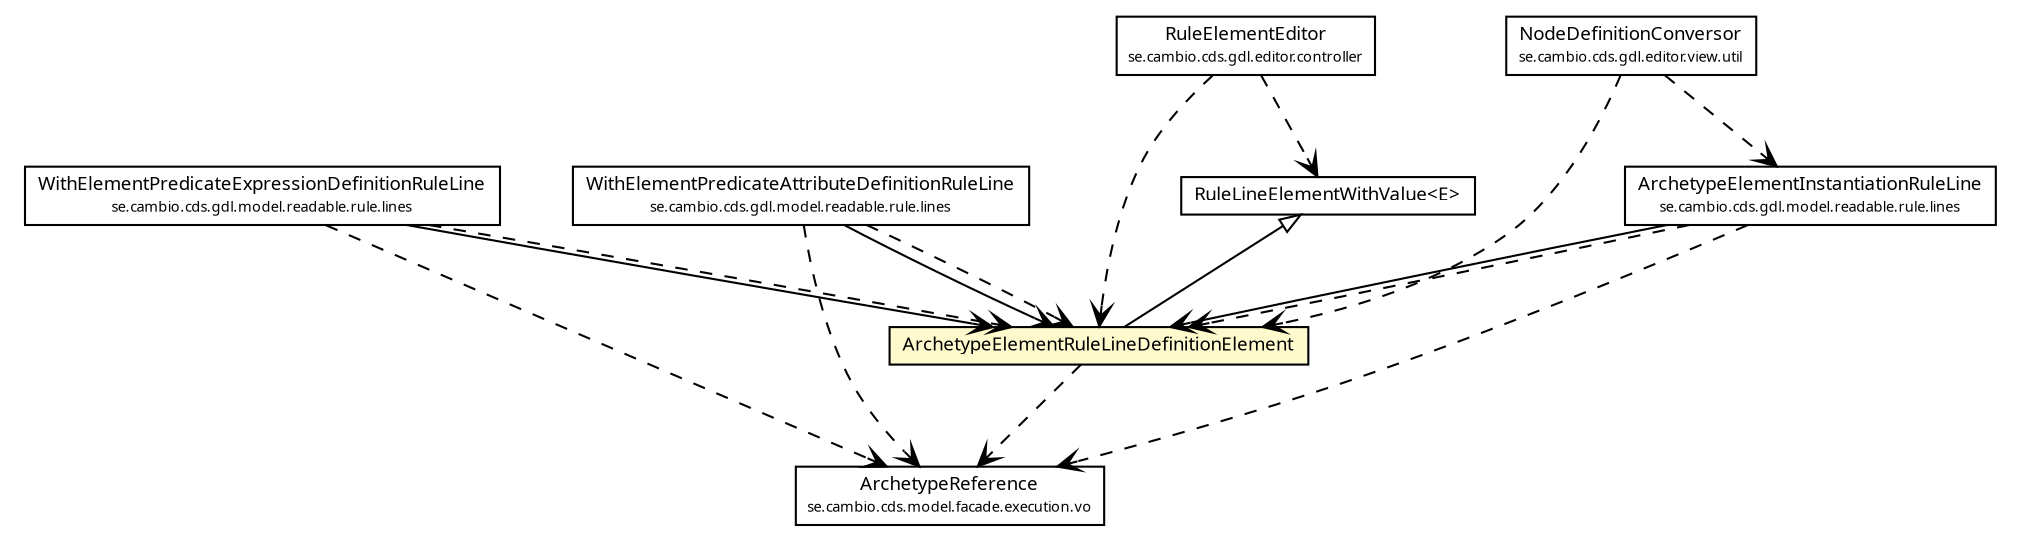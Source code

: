 #!/usr/local/bin/dot
#
# Class diagram 
# Generated by UMLGraph version R5_6 (http://www.umlgraph.org/)
#

digraph G {
	edge [fontname="Trebuchet MS",fontsize=10,labelfontname="Trebuchet MS",labelfontsize=10];
	node [fontname="Trebuchet MS",fontsize=10,shape=plaintext];
	nodesep=0.25;
	ranksep=0.5;
	// se.cambio.cds.model.facade.execution.vo.ArchetypeReference
	c78687 [label=<<table title="se.cambio.cds.model.facade.execution.vo.ArchetypeReference" border="0" cellborder="1" cellspacing="0" cellpadding="2" port="p" href="../../../../../../model/facade/execution/vo/ArchetypeReference.html">
		<tr><td><table border="0" cellspacing="0" cellpadding="1">
<tr><td align="center" balign="center"><font face="Trebuchet MS"> ArchetypeReference </font></td></tr>
<tr><td align="center" balign="center"><font face="Trebuchet MS" point-size="7.0"> se.cambio.cds.model.facade.execution.vo </font></td></tr>
		</table></td></tr>
		</table>>, URL="../../../../../../model/facade/execution/vo/ArchetypeReference.html", fontname="Trebuchet MS", fontcolor="black", fontsize=9.0];
	// se.cambio.cds.gdl.model.readable.rule.lines.WithElementPredicateExpressionDefinitionRuleLine
	c78696 [label=<<table title="se.cambio.cds.gdl.model.readable.rule.lines.WithElementPredicateExpressionDefinitionRuleLine" border="0" cellborder="1" cellspacing="0" cellpadding="2" port="p" href="../WithElementPredicateExpressionDefinitionRuleLine.html">
		<tr><td><table border="0" cellspacing="0" cellpadding="1">
<tr><td align="center" balign="center"><font face="Trebuchet MS"> WithElementPredicateExpressionDefinitionRuleLine </font></td></tr>
<tr><td align="center" balign="center"><font face="Trebuchet MS" point-size="7.0"> se.cambio.cds.gdl.model.readable.rule.lines </font></td></tr>
		</table></td></tr>
		</table>>, URL="../WithElementPredicateExpressionDefinitionRuleLine.html", fontname="Trebuchet MS", fontcolor="black", fontsize=9.0];
	// se.cambio.cds.gdl.model.readable.rule.lines.WithElementPredicateAttributeDefinitionRuleLine
	c78697 [label=<<table title="se.cambio.cds.gdl.model.readable.rule.lines.WithElementPredicateAttributeDefinitionRuleLine" border="0" cellborder="1" cellspacing="0" cellpadding="2" port="p" href="../WithElementPredicateAttributeDefinitionRuleLine.html">
		<tr><td><table border="0" cellspacing="0" cellpadding="1">
<tr><td align="center" balign="center"><font face="Trebuchet MS"> WithElementPredicateAttributeDefinitionRuleLine </font></td></tr>
<tr><td align="center" balign="center"><font face="Trebuchet MS" point-size="7.0"> se.cambio.cds.gdl.model.readable.rule.lines </font></td></tr>
		</table></td></tr>
		</table>>, URL="../WithElementPredicateAttributeDefinitionRuleLine.html", fontname="Trebuchet MS", fontcolor="black", fontsize=9.0];
	// se.cambio.cds.gdl.model.readable.rule.lines.ArchetypeElementInstantiationRuleLine
	c78715 [label=<<table title="se.cambio.cds.gdl.model.readable.rule.lines.ArchetypeElementInstantiationRuleLine" border="0" cellborder="1" cellspacing="0" cellpadding="2" port="p" href="../ArchetypeElementInstantiationRuleLine.html">
		<tr><td><table border="0" cellspacing="0" cellpadding="1">
<tr><td align="center" balign="center"><font face="Trebuchet MS"> ArchetypeElementInstantiationRuleLine </font></td></tr>
<tr><td align="center" balign="center"><font face="Trebuchet MS" point-size="7.0"> se.cambio.cds.gdl.model.readable.rule.lines </font></td></tr>
		</table></td></tr>
		</table>>, URL="../ArchetypeElementInstantiationRuleLine.html", fontname="Trebuchet MS", fontcolor="black", fontsize=9.0];
	// se.cambio.cds.gdl.model.readable.rule.lines.elements.RuleLineElementWithValue<E>
	c78718 [label=<<table title="se.cambio.cds.gdl.model.readable.rule.lines.elements.RuleLineElementWithValue" border="0" cellborder="1" cellspacing="0" cellpadding="2" port="p" href="./RuleLineElementWithValue.html">
		<tr><td><table border="0" cellspacing="0" cellpadding="1">
<tr><td align="center" balign="center"><font face="Trebuchet MS"> RuleLineElementWithValue&lt;E&gt; </font></td></tr>
		</table></td></tr>
		</table>>, URL="./RuleLineElementWithValue.html", fontname="Trebuchet MS", fontcolor="black", fontsize=9.0];
	// se.cambio.cds.gdl.model.readable.rule.lines.elements.ArchetypeElementRuleLineDefinitionElement
	c78734 [label=<<table title="se.cambio.cds.gdl.model.readable.rule.lines.elements.ArchetypeElementRuleLineDefinitionElement" border="0" cellborder="1" cellspacing="0" cellpadding="2" port="p" bgcolor="lemonChiffon" href="./ArchetypeElementRuleLineDefinitionElement.html">
		<tr><td><table border="0" cellspacing="0" cellpadding="1">
<tr><td align="center" balign="center"><font face="Trebuchet MS"> ArchetypeElementRuleLineDefinitionElement </font></td></tr>
		</table></td></tr>
		</table>>, URL="./ArchetypeElementRuleLineDefinitionElement.html", fontname="Trebuchet MS", fontcolor="black", fontsize=9.0];
	// se.cambio.cds.gdl.editor.controller.RuleElementEditor
	c78863 [label=<<table title="se.cambio.cds.gdl.editor.controller.RuleElementEditor" border="0" cellborder="1" cellspacing="0" cellpadding="2" port="p" href="../../../../../editor/controller/RuleElementEditor.html">
		<tr><td><table border="0" cellspacing="0" cellpadding="1">
<tr><td align="center" balign="center"><font face="Trebuchet MS"> RuleElementEditor </font></td></tr>
<tr><td align="center" balign="center"><font face="Trebuchet MS" point-size="7.0"> se.cambio.cds.gdl.editor.controller </font></td></tr>
		</table></td></tr>
		</table>>, URL="../../../../../editor/controller/RuleElementEditor.html", fontname="Trebuchet MS", fontcolor="black", fontsize=9.0];
	// se.cambio.cds.gdl.editor.view.util.NodeDefinitionConversor
	c78978 [label=<<table title="se.cambio.cds.gdl.editor.view.util.NodeDefinitionConversor" border="0" cellborder="1" cellspacing="0" cellpadding="2" port="p" href="../../../../../editor/view/util/NodeDefinitionConversor.html">
		<tr><td><table border="0" cellspacing="0" cellpadding="1">
<tr><td align="center" balign="center"><font face="Trebuchet MS"> NodeDefinitionConversor </font></td></tr>
<tr><td align="center" balign="center"><font face="Trebuchet MS" point-size="7.0"> se.cambio.cds.gdl.editor.view.util </font></td></tr>
		</table></td></tr>
		</table>>, URL="../../../../../editor/view/util/NodeDefinitionConversor.html", fontname="Trebuchet MS", fontcolor="black", fontsize=9.0];
	//se.cambio.cds.gdl.model.readable.rule.lines.elements.ArchetypeElementRuleLineDefinitionElement extends se.cambio.cds.gdl.model.readable.rule.lines.elements.RuleLineElementWithValue<se.cambio.cds.openehr.model.archetypeelement.vo.ArchetypeElementVO>
	c78718:p -> c78734:p [dir=back,arrowtail=empty];
	// se.cambio.cds.gdl.model.readable.rule.lines.WithElementPredicateExpressionDefinitionRuleLine NAVASSOC se.cambio.cds.gdl.model.readable.rule.lines.elements.ArchetypeElementRuleLineDefinitionElement
	c78696:p -> c78734:p [taillabel="", label="", headlabel="", fontname="Trebuchet MS", fontcolor="black", fontsize=10.0, color="black", arrowhead=open];
	// se.cambio.cds.gdl.model.readable.rule.lines.WithElementPredicateAttributeDefinitionRuleLine NAVASSOC se.cambio.cds.gdl.model.readable.rule.lines.elements.ArchetypeElementRuleLineDefinitionElement
	c78697:p -> c78734:p [taillabel="", label="", headlabel="", fontname="Trebuchet MS", fontcolor="black", fontsize=10.0, color="black", arrowhead=open];
	// se.cambio.cds.gdl.model.readable.rule.lines.ArchetypeElementInstantiationRuleLine NAVASSOC se.cambio.cds.gdl.model.readable.rule.lines.elements.ArchetypeElementRuleLineDefinitionElement
	c78715:p -> c78734:p [taillabel="", label="", headlabel="", fontname="Trebuchet MS", fontcolor="black", fontsize=10.0, color="black", arrowhead=open];
	// se.cambio.cds.gdl.model.readable.rule.lines.WithElementPredicateExpressionDefinitionRuleLine DEPEND se.cambio.cds.gdl.model.readable.rule.lines.elements.ArchetypeElementRuleLineDefinitionElement
	c78696:p -> c78734:p [taillabel="", label="", headlabel="", fontname="Trebuchet MS", fontcolor="black", fontsize=10.0, color="black", arrowhead=open, style=dashed];
	// se.cambio.cds.gdl.model.readable.rule.lines.WithElementPredicateExpressionDefinitionRuleLine DEPEND se.cambio.cds.model.facade.execution.vo.ArchetypeReference
	c78696:p -> c78687:p [taillabel="", label="", headlabel="", fontname="Trebuchet MS", fontcolor="black", fontsize=10.0, color="black", arrowhead=open, style=dashed];
	// se.cambio.cds.gdl.model.readable.rule.lines.WithElementPredicateAttributeDefinitionRuleLine DEPEND se.cambio.cds.gdl.model.readable.rule.lines.elements.ArchetypeElementRuleLineDefinitionElement
	c78697:p -> c78734:p [taillabel="", label="", headlabel="", fontname="Trebuchet MS", fontcolor="black", fontsize=10.0, color="black", arrowhead=open, style=dashed];
	// se.cambio.cds.gdl.model.readable.rule.lines.WithElementPredicateAttributeDefinitionRuleLine DEPEND se.cambio.cds.model.facade.execution.vo.ArchetypeReference
	c78697:p -> c78687:p [taillabel="", label="", headlabel="", fontname="Trebuchet MS", fontcolor="black", fontsize=10.0, color="black", arrowhead=open, style=dashed];
	// se.cambio.cds.gdl.model.readable.rule.lines.ArchetypeElementInstantiationRuleLine DEPEND se.cambio.cds.gdl.model.readable.rule.lines.elements.ArchetypeElementRuleLineDefinitionElement
	c78715:p -> c78734:p [taillabel="", label="", headlabel="", fontname="Trebuchet MS", fontcolor="black", fontsize=10.0, color="black", arrowhead=open, style=dashed];
	// se.cambio.cds.gdl.model.readable.rule.lines.ArchetypeElementInstantiationRuleLine DEPEND se.cambio.cds.model.facade.execution.vo.ArchetypeReference
	c78715:p -> c78687:p [taillabel="", label="", headlabel="", fontname="Trebuchet MS", fontcolor="black", fontsize=10.0, color="black", arrowhead=open, style=dashed];
	// se.cambio.cds.gdl.model.readable.rule.lines.elements.ArchetypeElementRuleLineDefinitionElement DEPEND se.cambio.cds.model.facade.execution.vo.ArchetypeReference
	c78734:p -> c78687:p [taillabel="", label="", headlabel="", fontname="Trebuchet MS", fontcolor="black", fontsize=10.0, color="black", arrowhead=open, style=dashed];
	// se.cambio.cds.gdl.editor.controller.RuleElementEditor DEPEND se.cambio.cds.gdl.model.readable.rule.lines.elements.ArchetypeElementRuleLineDefinitionElement
	c78863:p -> c78734:p [taillabel="", label="", headlabel="", fontname="Trebuchet MS", fontcolor="black", fontsize=10.0, color="black", arrowhead=open, style=dashed];
	// se.cambio.cds.gdl.editor.controller.RuleElementEditor DEPEND se.cambio.cds.gdl.model.readable.rule.lines.elements.RuleLineElementWithValue<E>
	c78863:p -> c78718:p [taillabel="", label="", headlabel="", fontname="Trebuchet MS", fontcolor="black", fontsize=10.0, color="black", arrowhead=open, style=dashed];
	// se.cambio.cds.gdl.editor.view.util.NodeDefinitionConversor DEPEND se.cambio.cds.gdl.model.readable.rule.lines.elements.ArchetypeElementRuleLineDefinitionElement
	c78978:p -> c78734:p [taillabel="", label="", headlabel="", fontname="Trebuchet MS", fontcolor="black", fontsize=10.0, color="black", arrowhead=open, style=dashed];
	// se.cambio.cds.gdl.editor.view.util.NodeDefinitionConversor DEPEND se.cambio.cds.gdl.model.readable.rule.lines.ArchetypeElementInstantiationRuleLine
	c78978:p -> c78715:p [taillabel="", label="", headlabel="", fontname="Trebuchet MS", fontcolor="black", fontsize=10.0, color="black", arrowhead=open, style=dashed];
}

